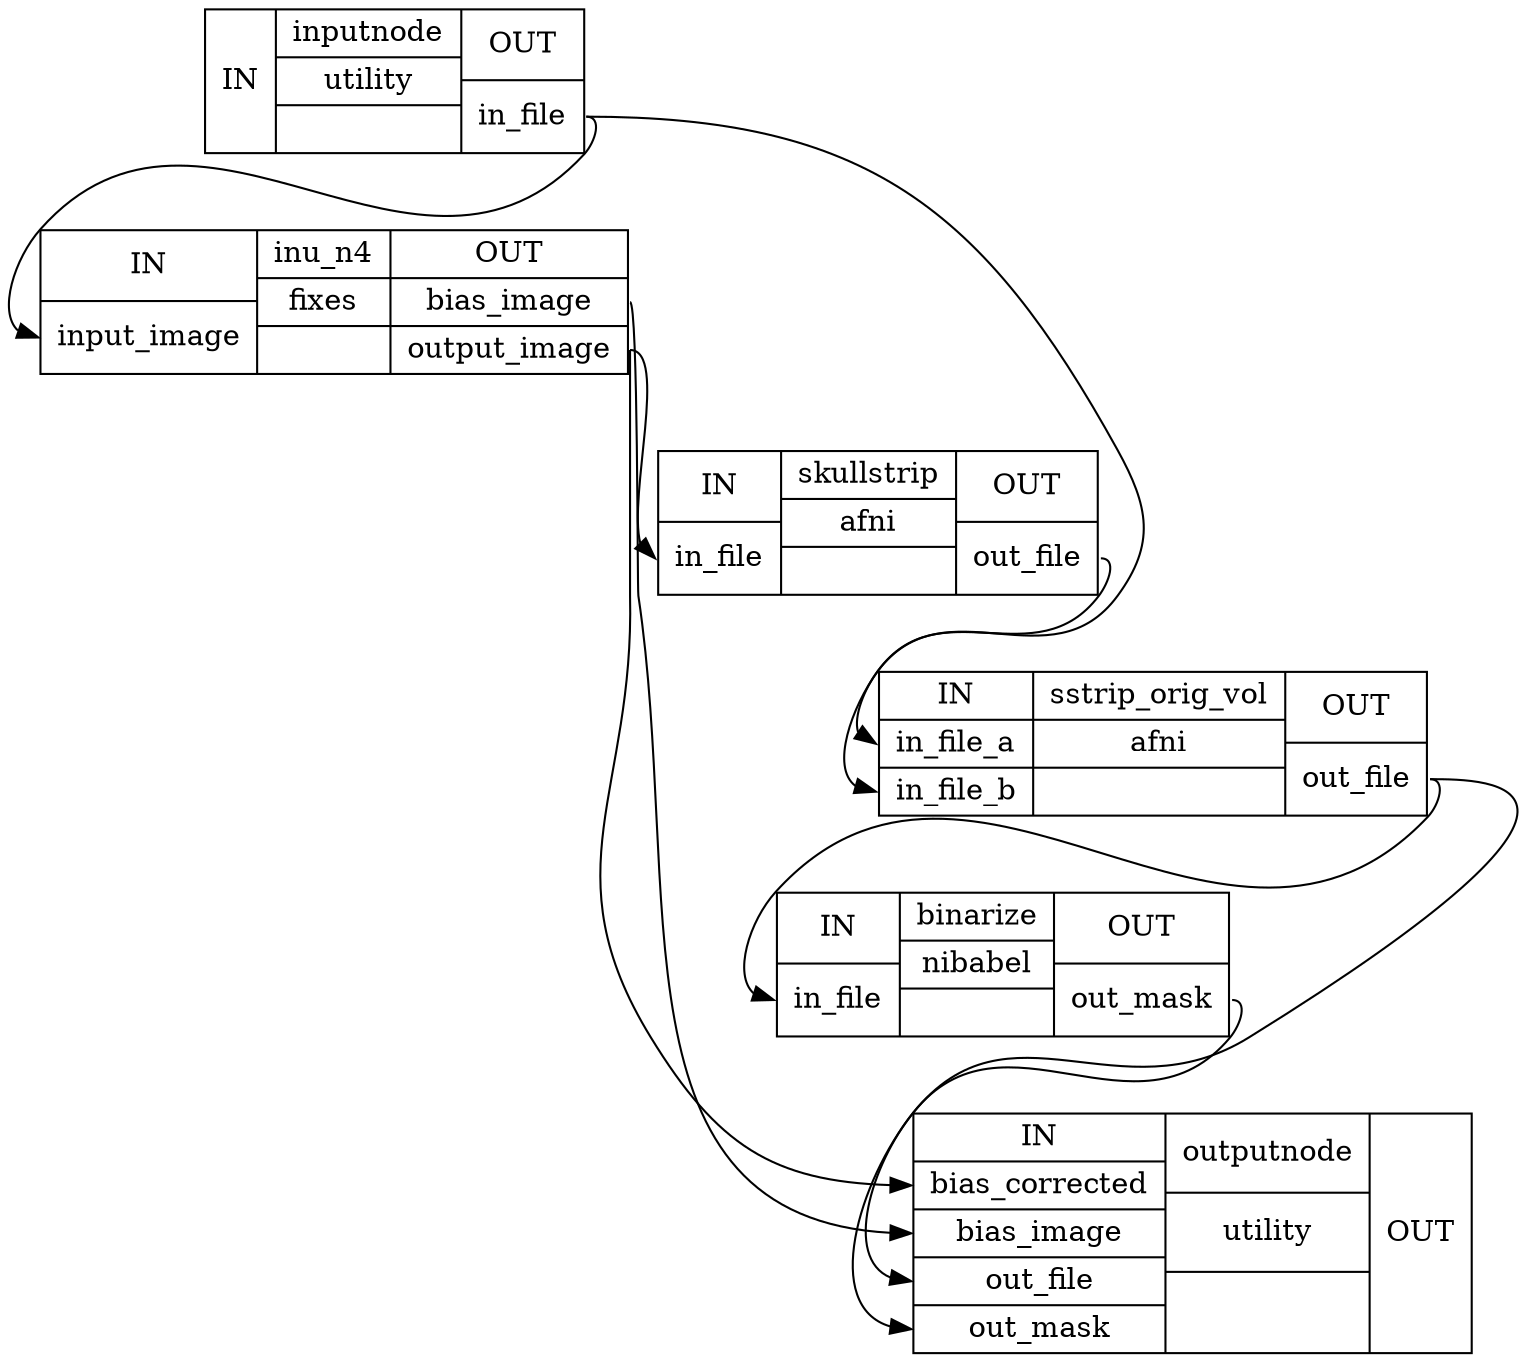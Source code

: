 digraph structs {
node [shape=record];
AFNISkullStripWorkflowinputnode [label="{IN}|{ inputnode | utility |  }|{OUT|<outinfile> in_file}"];
AFNISkullStripWorkflowinu_n4 [label="{IN|<ininputimage> input_image}|{ inu_n4 | fixes |  }|{OUT|<outbiasimage> bias_image|<outoutputimage> output_image}"];
AFNISkullStripWorkflowskullstrip [label="{IN|<ininfile> in_file}|{ skullstrip | afni |  }|{OUT|<outoutfile> out_file}"];
AFNISkullStripWorkflowsstrip_orig_vol [label="{IN|<ininfilea> in_file_a|<ininfileb> in_file_b}|{ sstrip_orig_vol | afni |  }|{OUT|<outoutfile> out_file}"];
AFNISkullStripWorkflowbinarize [label="{IN|<ininfile> in_file}|{ binarize | nibabel |  }|{OUT|<outoutmask> out_mask}"];
AFNISkullStripWorkflowoutputnode [label="{IN|<inbiascorrected> bias_corrected|<inbiasimage> bias_image|<inoutfile> out_file|<inoutmask> out_mask}|{ outputnode | utility |  }|{OUT}"];
AFNISkullStripWorkflowbinarize:outoutmask:e -> AFNISkullStripWorkflowoutputnode:inoutmask:w;
AFNISkullStripWorkflowinputnode:outinfile:e -> AFNISkullStripWorkflowinu_n4:ininputimage:w;
AFNISkullStripWorkflowinputnode:outinfile:e -> AFNISkullStripWorkflowsstrip_orig_vol:ininfilea:w;
AFNISkullStripWorkflowinu_n4:outbiasimage:e -> AFNISkullStripWorkflowoutputnode:inbiasimage:w;
AFNISkullStripWorkflowinu_n4:outoutputimage:e -> AFNISkullStripWorkflowoutputnode:inbiascorrected:w;
AFNISkullStripWorkflowinu_n4:outoutputimage:e -> AFNISkullStripWorkflowskullstrip:ininfile:w;
AFNISkullStripWorkflowskullstrip:outoutfile:e -> AFNISkullStripWorkflowsstrip_orig_vol:ininfileb:w;
AFNISkullStripWorkflowsstrip_orig_vol:outoutfile:e -> AFNISkullStripWorkflowbinarize:ininfile:w;
AFNISkullStripWorkflowsstrip_orig_vol:outoutfile:e -> AFNISkullStripWorkflowoutputnode:inoutfile:w;
}